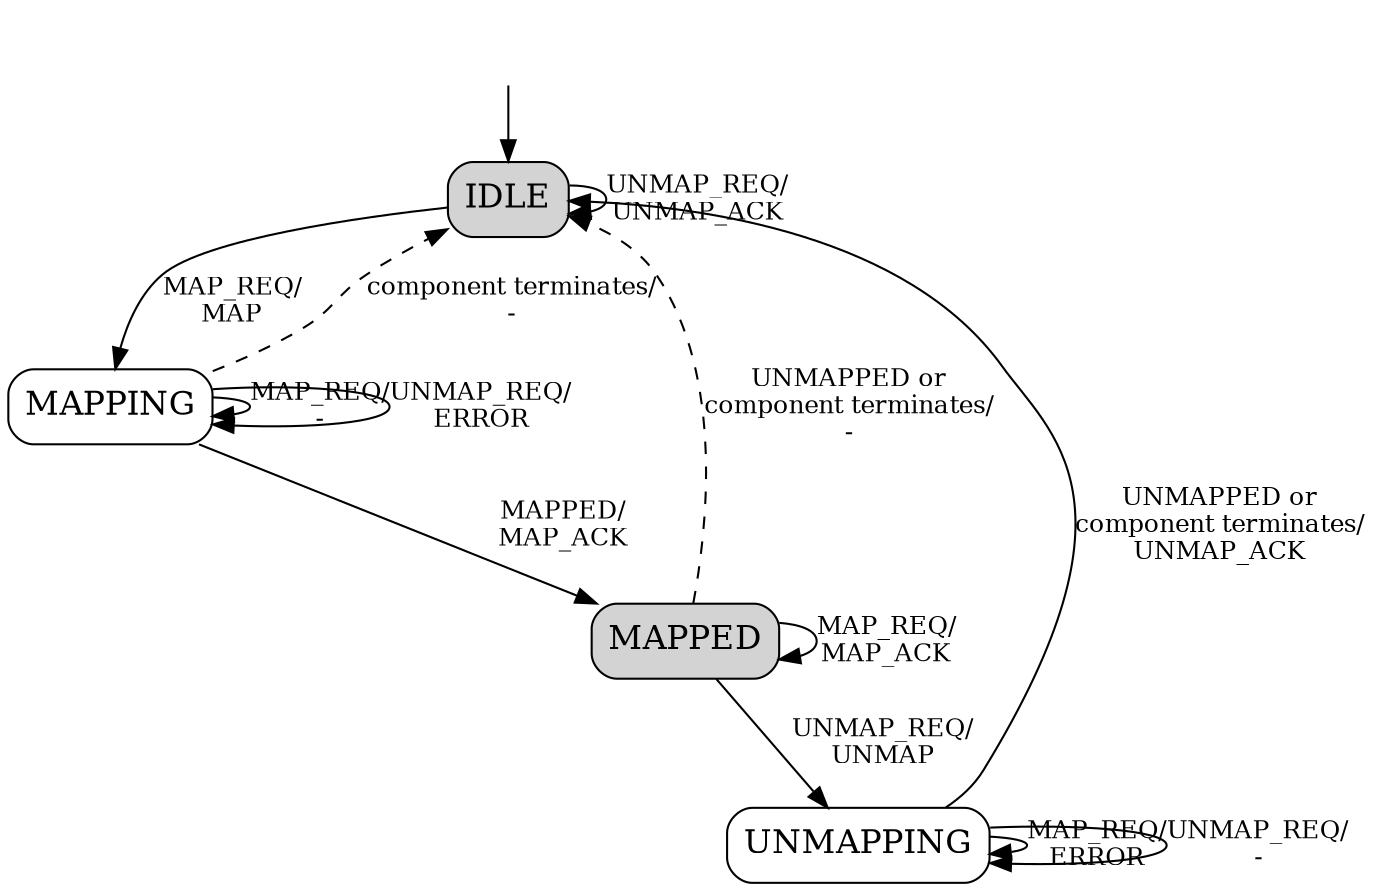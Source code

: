 ///////////////////////////////////////////////////////////////////////////////
// Copyright (c) 2000-2015 Ericsson Telecom AB
// All rights reserved. This program and the accompanying materials
// are made available under the terms of the Eclipse Public License v1.0
// which accompanies this distribution, and is available at
// http://www.eclipse.org/legal/epl-v10.html
///////////////////////////////////////////////////////////////////////////////
/* state machine of port mappings as seen by the MC */

digraph state_mach_mapping_mc {
  // states
  node [fontsize=16];
  // start state (invisible)
  START [style=invis];

  // durable states
  node[shape=box,style="filled,rounded"];
  IDLE;
  MAPPED;

  // transient states
  node[shape=box,style=rounded];
  MAPPING;
  UNMAPPING;

  // edges
  edge [fontsize=12];
  START -> IDLE [arrowtail=odot];

  // state transitions for map() operation
  IDLE -> MAPPING [label="MAP_REQ/\nMAP"];
  MAPPING -> MAPPED [label="MAPPED/\nMAP_ACK"];
  MAPPED -> MAPPED [label="MAP_REQ/\nMAP_ACK"];
  MAPPING -> MAPPING [label="MAP_REQ/\n-"];
  UNMAPPING -> UNMAPPING [label="MAP_REQ/\nERROR"];

  // state transitions for unmap() operation
  MAPPED -> UNMAPPING [label="UNMAP_REQ/\nUNMAP"];
  UNMAPPING -> IDLE [label="UNMAPPED or\ncomponent terminates/\nUNMAP_ACK"];
  IDLE -> IDLE [label="UNMAP_REQ/\nUNMAP_ACK"];
  MAPPING -> MAPPING [label="UNMAP_REQ/\nERROR"];
  UNMAPPING -> UNMAPPING [label="UNMAP_REQ/\n-"];

  // handling of mapping-related errors
  edge [fontsize=12,style=dashed];
  MAPPING -> IDLE [label="component terminates/\n-"];
  MAPPED -> IDLE [label="UNMAPPED or\ncomponent terminates/\n-"];
}
